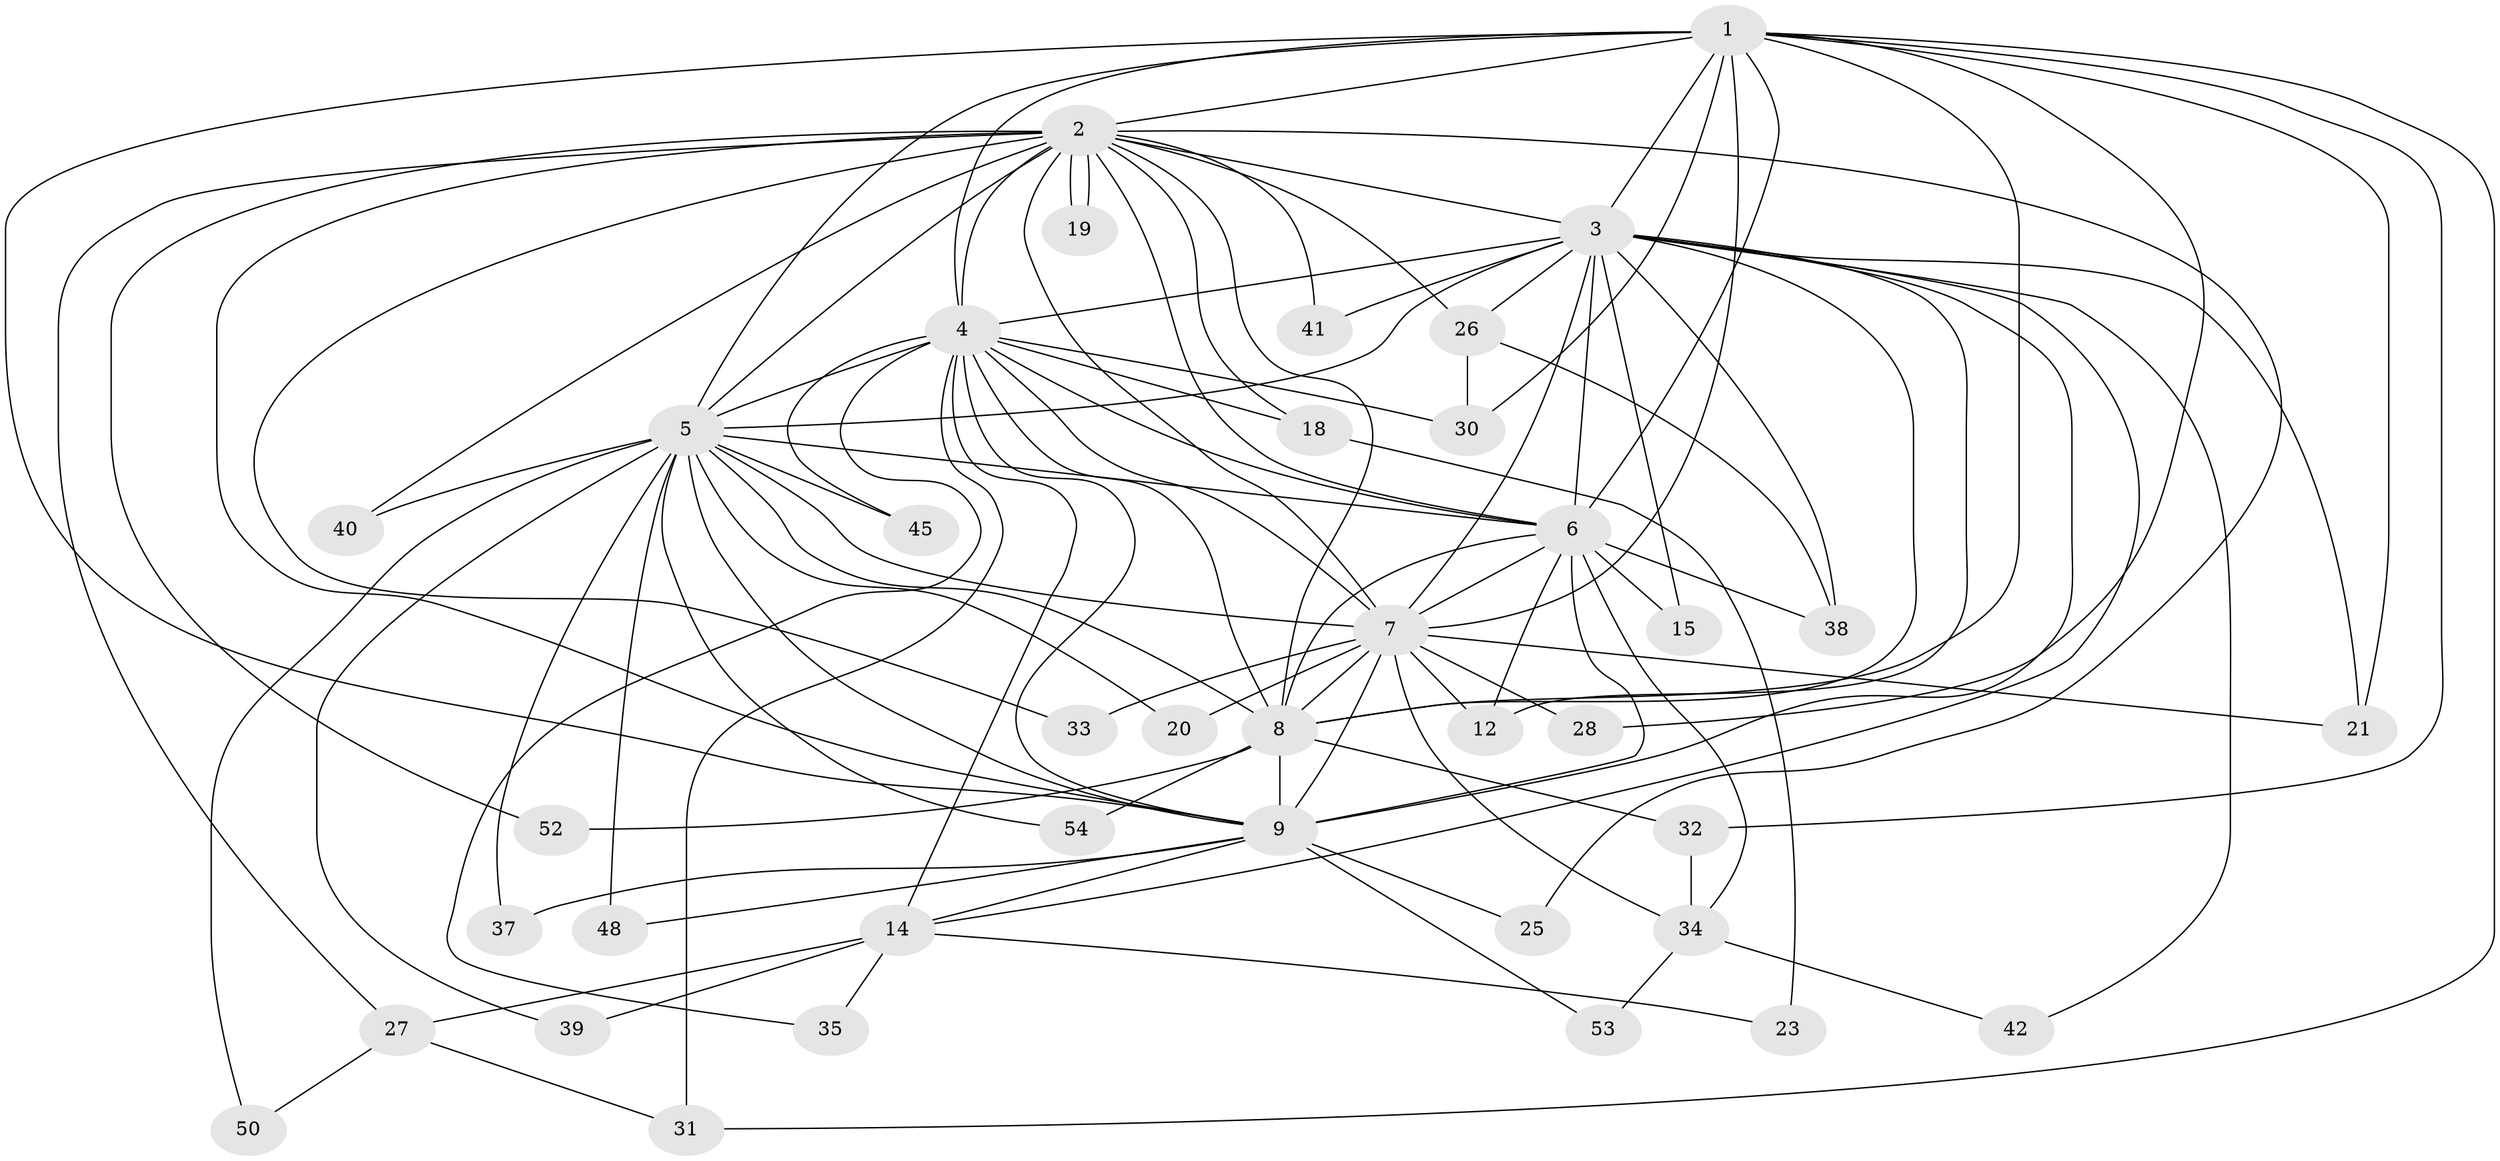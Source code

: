 // original degree distribution, {16: 0.03571428571428571, 22: 0.017857142857142856, 14: 0.05357142857142857, 19: 0.017857142857142856, 15: 0.03571428571428571, 13: 0.017857142857142856, 5: 0.03571428571428571, 3: 0.19642857142857142, 2: 0.5535714285714286, 7: 0.017857142857142856, 4: 0.017857142857142856}
// Generated by graph-tools (version 1.1) at 2025/41/03/06/25 10:41:32]
// undirected, 39 vertices, 103 edges
graph export_dot {
graph [start="1"]
  node [color=gray90,style=filled];
  1 [super="+47"];
  2 [super="+17"];
  3 [super="+10"];
  4 [super="+29"];
  5 [super="+49"];
  6 [super="+46"];
  7 [super="+11"];
  8 [super="+13"];
  9 [super="+22"];
  12 [super="+16"];
  14 [super="+56"];
  15;
  18;
  19 [super="+24"];
  20;
  21 [super="+51"];
  23;
  25;
  26 [super="+55"];
  27 [super="+44"];
  28;
  30;
  31;
  32;
  33;
  34 [super="+36"];
  35;
  37;
  38 [super="+43"];
  39;
  40;
  41;
  42;
  45;
  48;
  50;
  52;
  53;
  54;
  1 -- 2;
  1 -- 3 [weight=2];
  1 -- 4;
  1 -- 5;
  1 -- 6;
  1 -- 7;
  1 -- 8;
  1 -- 9;
  1 -- 28;
  1 -- 30;
  1 -- 31;
  1 -- 32;
  1 -- 21;
  2 -- 3 [weight=3];
  2 -- 4 [weight=2];
  2 -- 5;
  2 -- 6;
  2 -- 7 [weight=2];
  2 -- 8;
  2 -- 9;
  2 -- 18;
  2 -- 19 [weight=2];
  2 -- 19;
  2 -- 25;
  2 -- 27;
  2 -- 33;
  2 -- 40;
  2 -- 41;
  2 -- 52;
  2 -- 26;
  3 -- 4 [weight=2];
  3 -- 5 [weight=2];
  3 -- 6 [weight=2];
  3 -- 7 [weight=2];
  3 -- 8 [weight=2];
  3 -- 9 [weight=2];
  3 -- 12;
  3 -- 21;
  3 -- 41;
  3 -- 42;
  3 -- 14;
  3 -- 15;
  3 -- 26;
  3 -- 38;
  4 -- 5;
  4 -- 6;
  4 -- 7;
  4 -- 8;
  4 -- 9;
  4 -- 18;
  4 -- 30;
  4 -- 31;
  4 -- 35;
  4 -- 45;
  4 -- 14;
  5 -- 6 [weight=3];
  5 -- 7;
  5 -- 8;
  5 -- 9;
  5 -- 20;
  5 -- 37;
  5 -- 39;
  5 -- 40;
  5 -- 45;
  5 -- 48;
  5 -- 50;
  5 -- 54;
  6 -- 7;
  6 -- 8;
  6 -- 9;
  6 -- 15;
  6 -- 34;
  6 -- 38;
  6 -- 12;
  7 -- 8;
  7 -- 9 [weight=2];
  7 -- 12;
  7 -- 20;
  7 -- 28;
  7 -- 33;
  7 -- 34;
  7 -- 21;
  8 -- 9;
  8 -- 32;
  8 -- 52;
  8 -- 54;
  9 -- 14;
  9 -- 25;
  9 -- 37;
  9 -- 48;
  9 -- 53;
  14 -- 23;
  14 -- 27;
  14 -- 35;
  14 -- 39;
  18 -- 23;
  26 -- 38;
  26 -- 30;
  27 -- 50;
  27 -- 31;
  32 -- 34;
  34 -- 42;
  34 -- 53;
}
